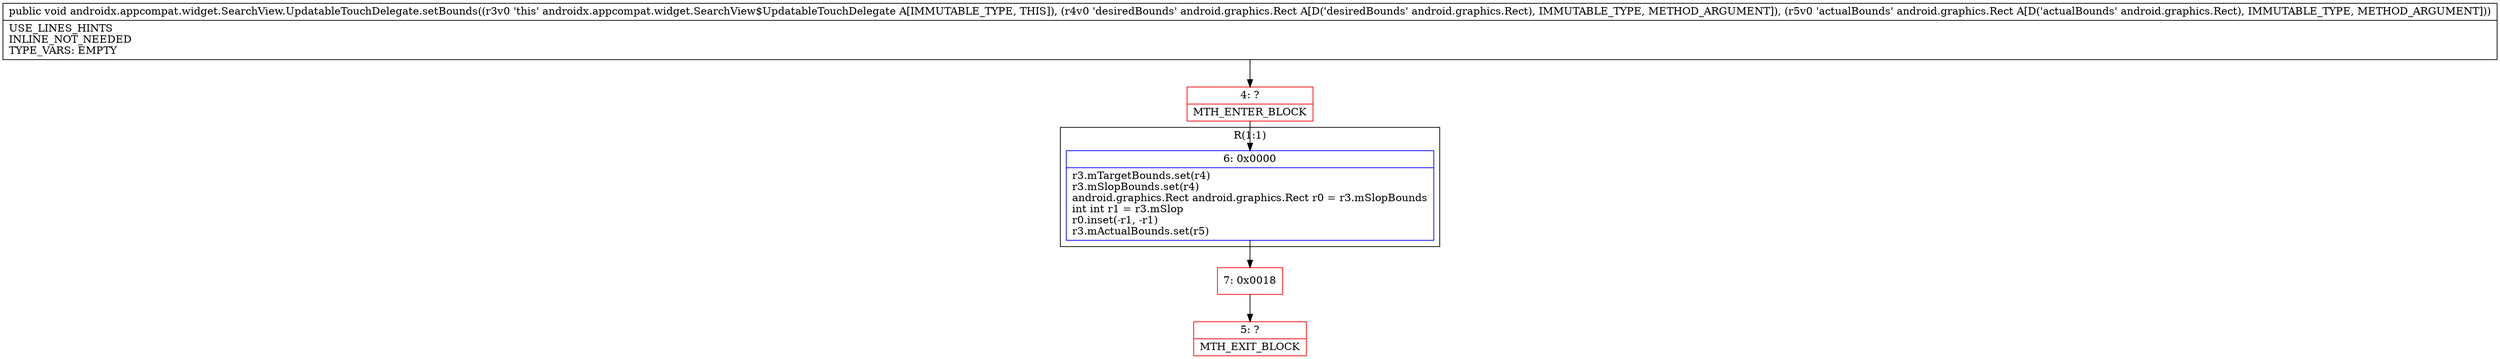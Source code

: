 digraph "CFG forandroidx.appcompat.widget.SearchView.UpdatableTouchDelegate.setBounds(Landroid\/graphics\/Rect;Landroid\/graphics\/Rect;)V" {
subgraph cluster_Region_1490272573 {
label = "R(1:1)";
node [shape=record,color=blue];
Node_6 [shape=record,label="{6\:\ 0x0000|r3.mTargetBounds.set(r4)\lr3.mSlopBounds.set(r4)\landroid.graphics.Rect android.graphics.Rect r0 = r3.mSlopBounds\lint int r1 = r3.mSlop\lr0.inset(\-r1, \-r1)\lr3.mActualBounds.set(r5)\l}"];
}
Node_4 [shape=record,color=red,label="{4\:\ ?|MTH_ENTER_BLOCK\l}"];
Node_7 [shape=record,color=red,label="{7\:\ 0x0018}"];
Node_5 [shape=record,color=red,label="{5\:\ ?|MTH_EXIT_BLOCK\l}"];
MethodNode[shape=record,label="{public void androidx.appcompat.widget.SearchView.UpdatableTouchDelegate.setBounds((r3v0 'this' androidx.appcompat.widget.SearchView$UpdatableTouchDelegate A[IMMUTABLE_TYPE, THIS]), (r4v0 'desiredBounds' android.graphics.Rect A[D('desiredBounds' android.graphics.Rect), IMMUTABLE_TYPE, METHOD_ARGUMENT]), (r5v0 'actualBounds' android.graphics.Rect A[D('actualBounds' android.graphics.Rect), IMMUTABLE_TYPE, METHOD_ARGUMENT]))  | USE_LINES_HINTS\lINLINE_NOT_NEEDED\lTYPE_VARS: EMPTY\l}"];
MethodNode -> Node_4;Node_6 -> Node_7;
Node_4 -> Node_6;
Node_7 -> Node_5;
}

